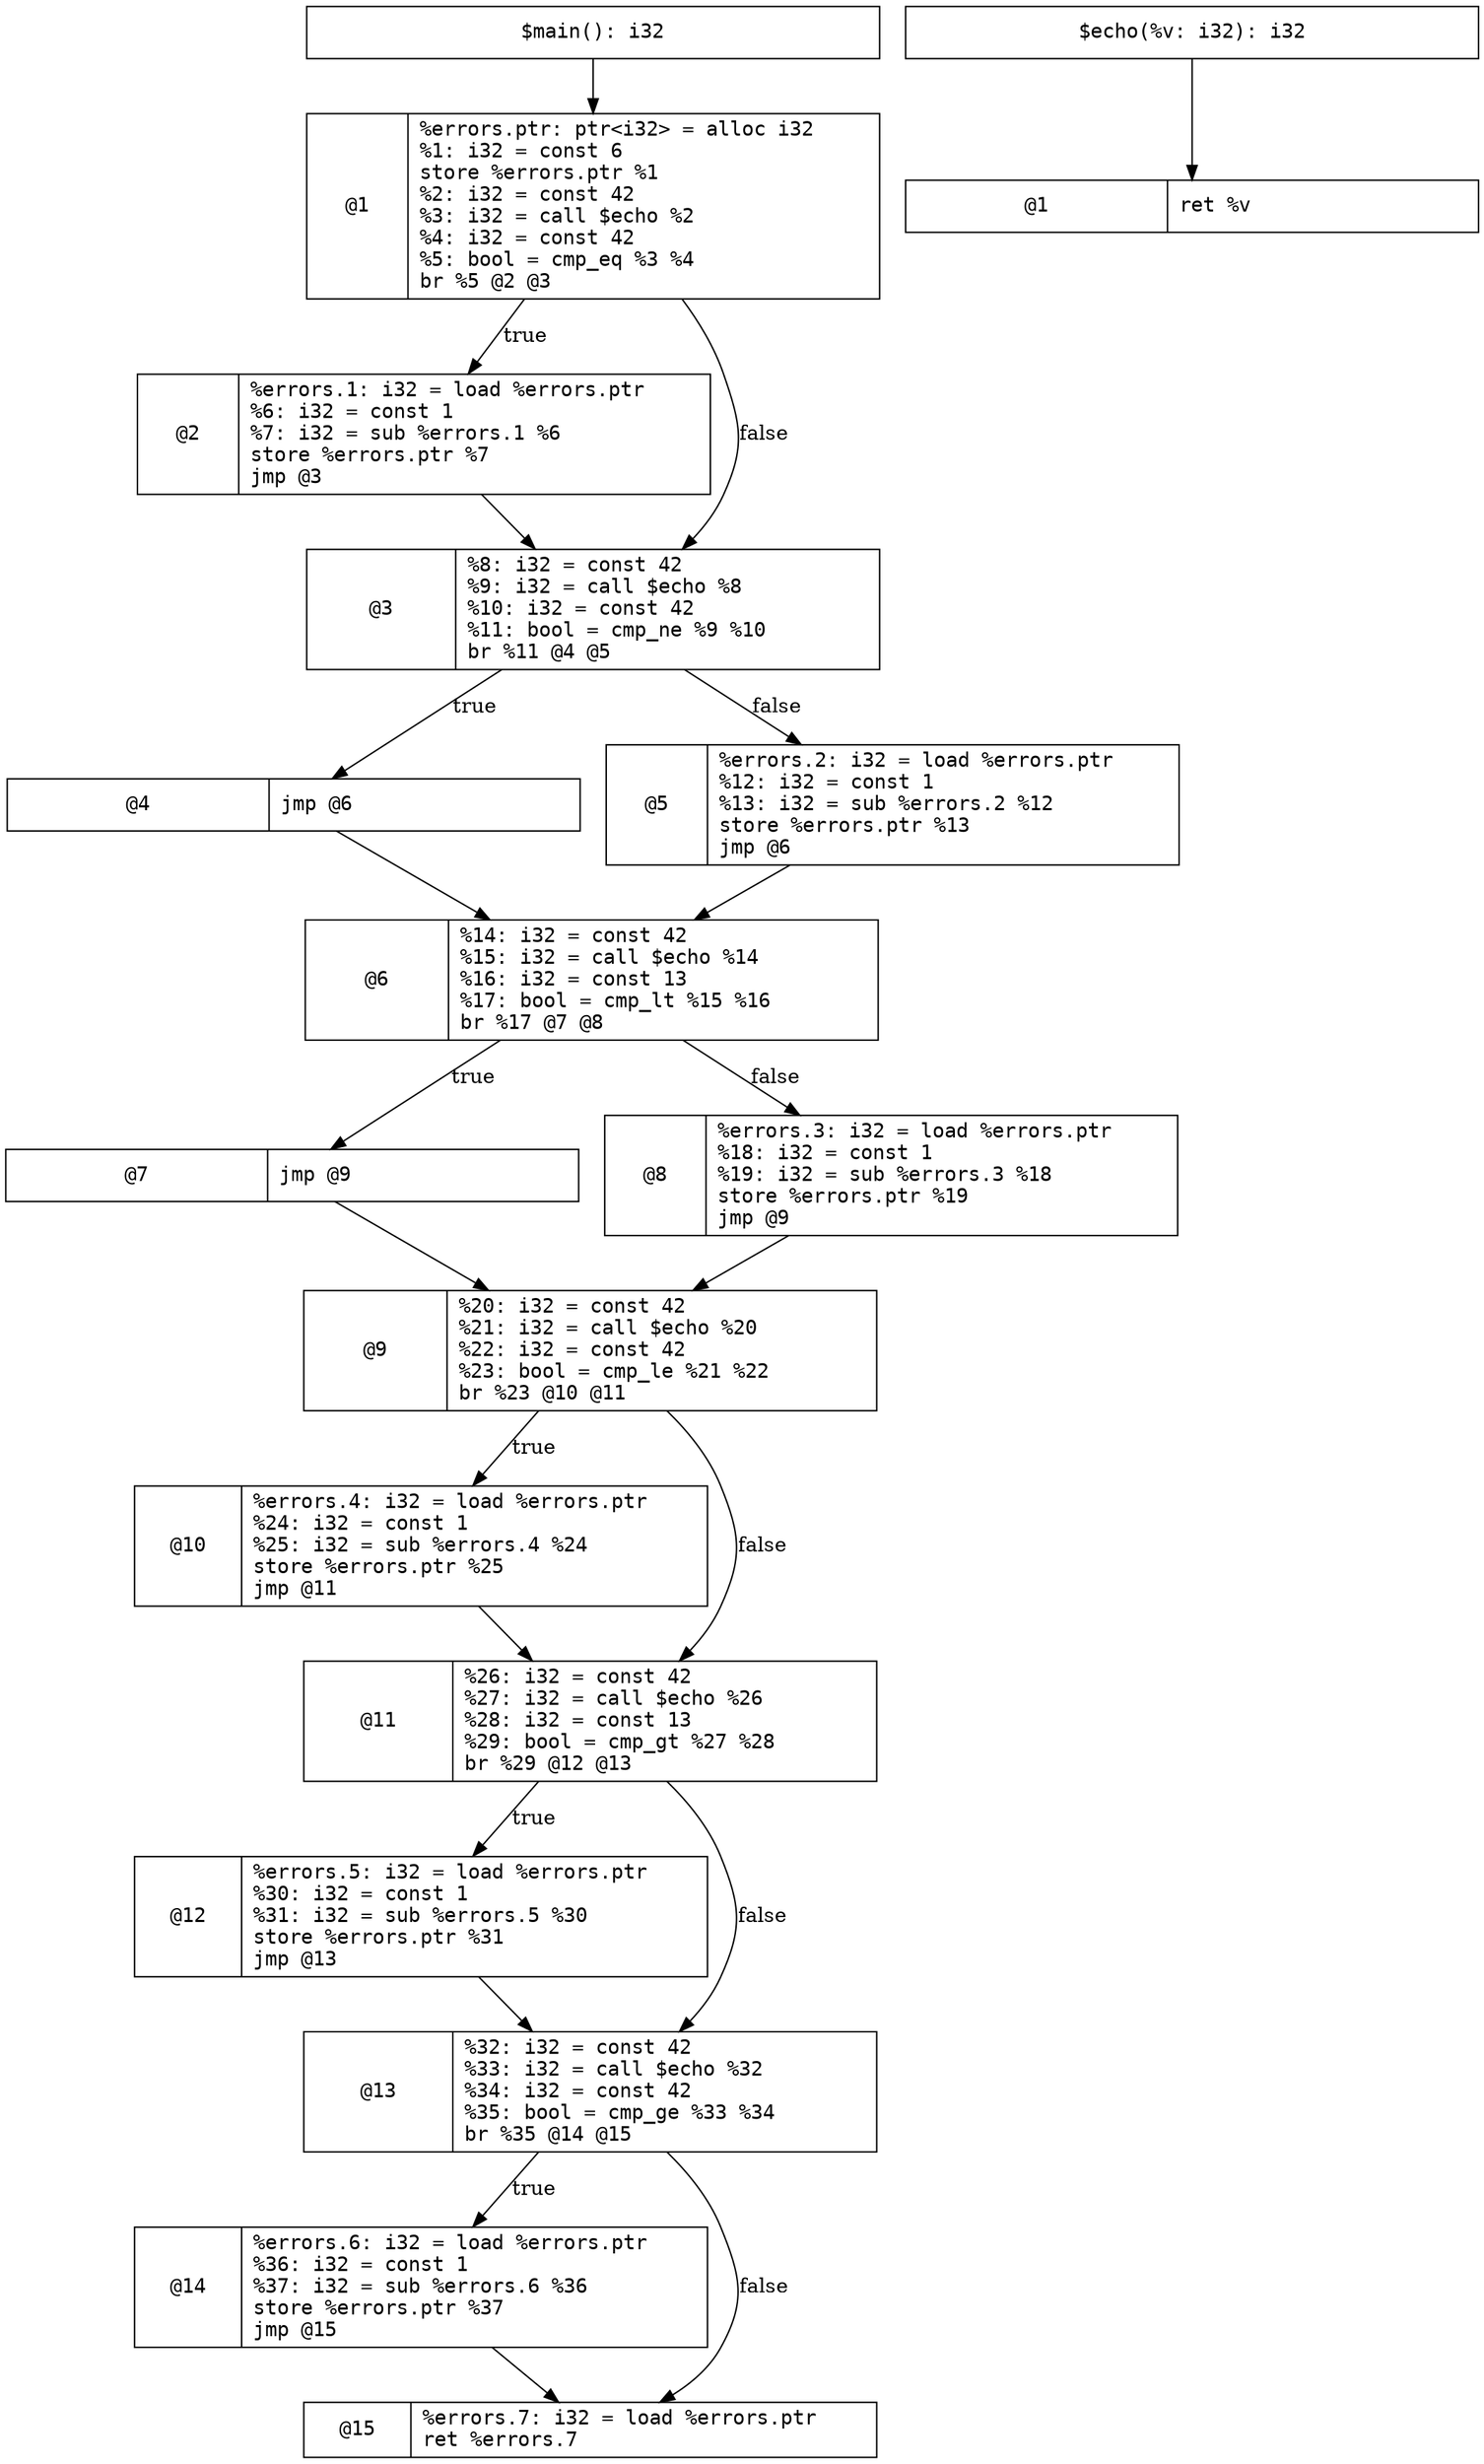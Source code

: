digraph {
   node [shape=record,width=5.5,fontname=monospace]

   subgraph {
      "$main(): i32" -> "$main@1"

      "$main@1" [label="@1|%errors.ptr: ptr&lt;i32&gt; = alloc i32\l%1: i32 = const 6\lstore %errors.ptr %1\l%2: i32 = const 42\l%3: i32 = call $echo %2\l%4: i32 = const 42\l%5: bool = cmp_eq %3 %4\lbr %5 @2 @3\l"]
      "$main@1" -> "$main@2" [label="true"]
      "$main@1" -> "$main@3" [label="false"]

      "$main@2" [label="@2|%errors.1: i32 = load %errors.ptr\l%6: i32 = const 1\l%7: i32 = sub %errors.1 %6\lstore %errors.ptr %7\ljmp @3\l"]
      "$main@2" -> "$main@3"

      "$main@3" [label="@3|%8: i32 = const 42\l%9: i32 = call $echo %8\l%10: i32 = const 42\l%11: bool = cmp_ne %9 %10\lbr %11 @4 @5\l"]
      "$main@3" -> "$main@4" [label="true"]
      "$main@3" -> "$main@5" [label="false"]

      "$main@4" [label="@4|jmp @6\l"]
      "$main@4" -> "$main@6"

      "$main@5" [label="@5|%errors.2: i32 = load %errors.ptr\l%12: i32 = const 1\l%13: i32 = sub %errors.2 %12\lstore %errors.ptr %13\ljmp @6\l"]
      "$main@5" -> "$main@6"

      "$main@6" [label="@6|%14: i32 = const 42\l%15: i32 = call $echo %14\l%16: i32 = const 13\l%17: bool = cmp_lt %15 %16\lbr %17 @7 @8\l"]
      "$main@6" -> "$main@7" [label="true"]
      "$main@6" -> "$main@8" [label="false"]

      "$main@7" [label="@7|jmp @9\l"]
      "$main@7" -> "$main@9"

      "$main@8" [label="@8|%errors.3: i32 = load %errors.ptr\l%18: i32 = const 1\l%19: i32 = sub %errors.3 %18\lstore %errors.ptr %19\ljmp @9\l"]
      "$main@8" -> "$main@9"

      "$main@9" [label="@9|%20: i32 = const 42\l%21: i32 = call $echo %20\l%22: i32 = const 42\l%23: bool = cmp_le %21 %22\lbr %23 @10 @11\l"]
      "$main@9" -> "$main@10" [label="true"]
      "$main@9" -> "$main@11" [label="false"]

      "$main@10" [label="@10|%errors.4: i32 = load %errors.ptr\l%24: i32 = const 1\l%25: i32 = sub %errors.4 %24\lstore %errors.ptr %25\ljmp @11\l"]
      "$main@10" -> "$main@11"

      "$main@11" [label="@11|%26: i32 = const 42\l%27: i32 = call $echo %26\l%28: i32 = const 13\l%29: bool = cmp_gt %27 %28\lbr %29 @12 @13\l"]
      "$main@11" -> "$main@12" [label="true"]
      "$main@11" -> "$main@13" [label="false"]

      "$main@12" [label="@12|%errors.5: i32 = load %errors.ptr\l%30: i32 = const 1\l%31: i32 = sub %errors.5 %30\lstore %errors.ptr %31\ljmp @13\l"]
      "$main@12" -> "$main@13"

      "$main@13" [label="@13|%32: i32 = const 42\l%33: i32 = call $echo %32\l%34: i32 = const 42\l%35: bool = cmp_ge %33 %34\lbr %35 @14 @15\l"]
      "$main@13" -> "$main@14" [label="true"]
      "$main@13" -> "$main@15" [label="false"]

      "$main@14" [label="@14|%errors.6: i32 = load %errors.ptr\l%36: i32 = const 1\l%37: i32 = sub %errors.6 %36\lstore %errors.ptr %37\ljmp @15\l"]
      "$main@14" -> "$main@15"

      "$main@15" [label="@15|%errors.7: i32 = load %errors.ptr\lret %errors.7\l"]
   }

   subgraph {
      "$echo(%v: i32): i32" -> "$echo@1"

      "$echo@1" [label="@1|ret %v\l"]
   }
}
